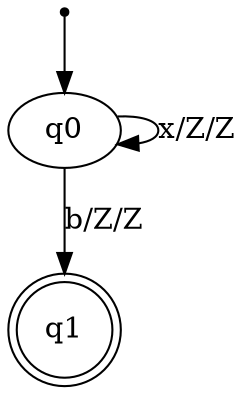 digraph{
inic[shape=point];
inic->q0;

q0->q1 [label="b/Z/Z"];
q0->q0 [label="x/Z/Z"];


q1[shape=doublecircle];
}
